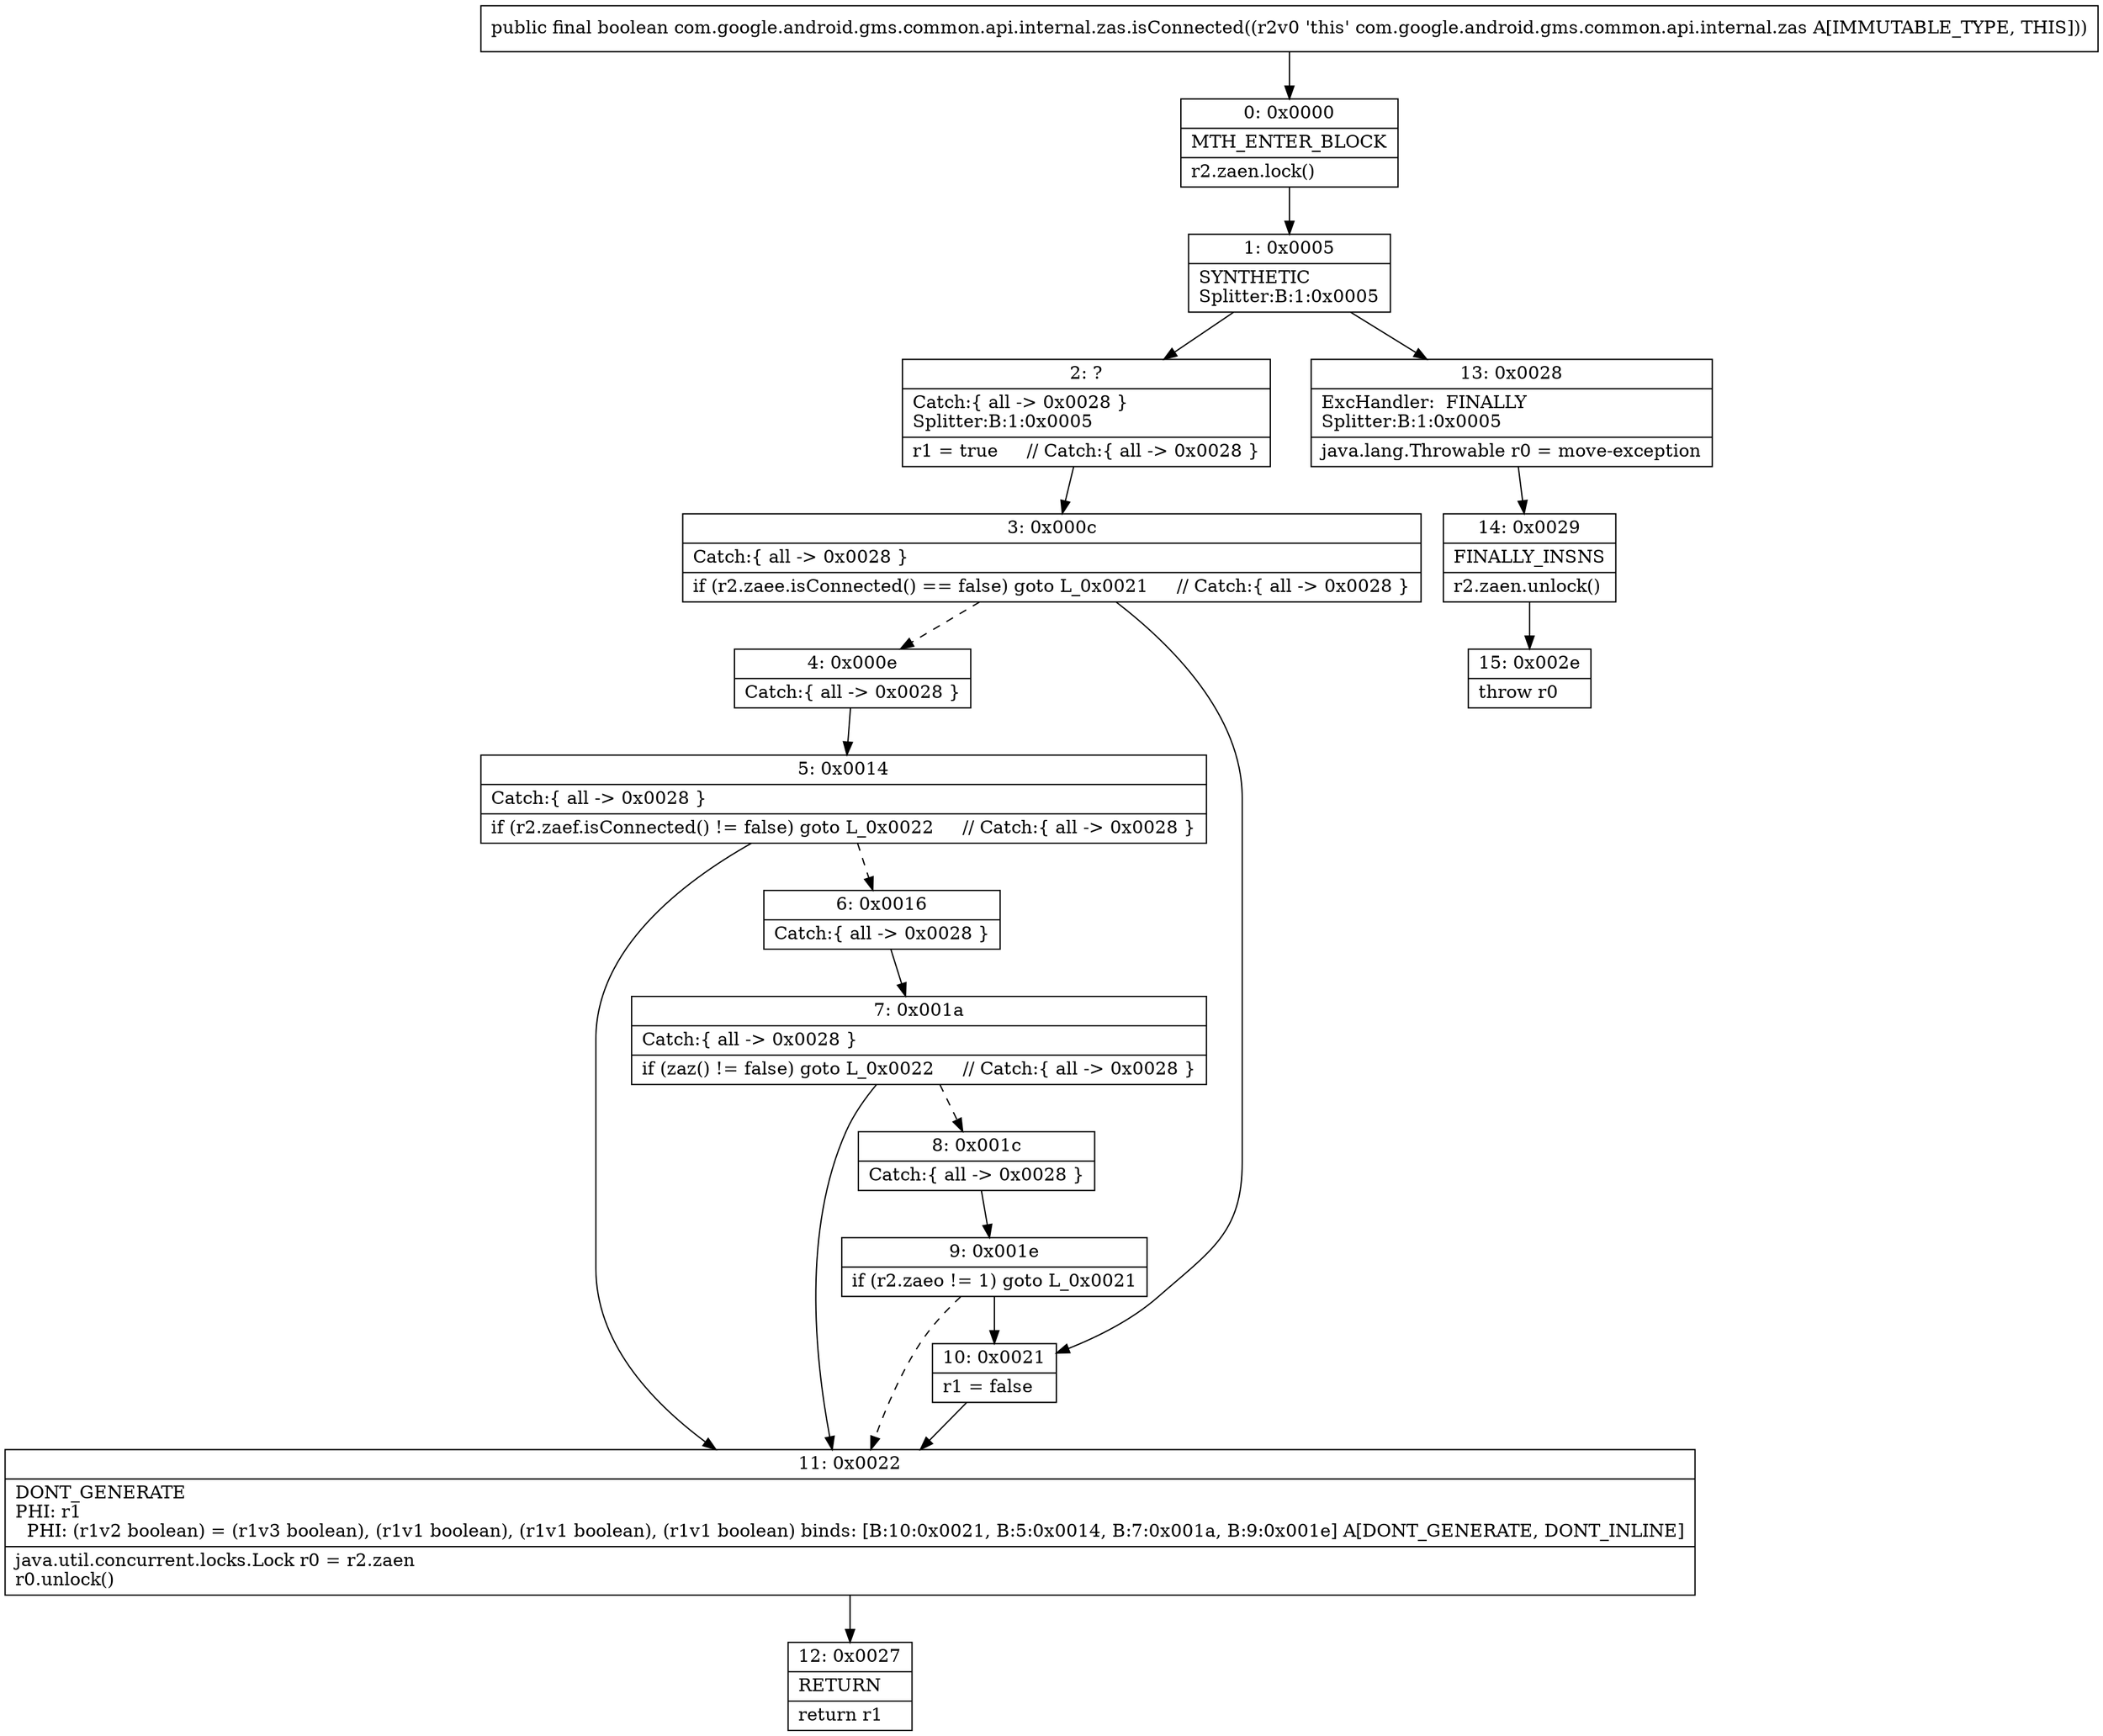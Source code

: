 digraph "CFG forcom.google.android.gms.common.api.internal.zas.isConnected()Z" {
Node_0 [shape=record,label="{0\:\ 0x0000|MTH_ENTER_BLOCK\l|r2.zaen.lock()\l}"];
Node_1 [shape=record,label="{1\:\ 0x0005|SYNTHETIC\lSplitter:B:1:0x0005\l}"];
Node_2 [shape=record,label="{2\:\ ?|Catch:\{ all \-\> 0x0028 \}\lSplitter:B:1:0x0005\l|r1 = true     \/\/ Catch:\{ all \-\> 0x0028 \}\l}"];
Node_3 [shape=record,label="{3\:\ 0x000c|Catch:\{ all \-\> 0x0028 \}\l|if (r2.zaee.isConnected() == false) goto L_0x0021     \/\/ Catch:\{ all \-\> 0x0028 \}\l}"];
Node_4 [shape=record,label="{4\:\ 0x000e|Catch:\{ all \-\> 0x0028 \}\l}"];
Node_5 [shape=record,label="{5\:\ 0x0014|Catch:\{ all \-\> 0x0028 \}\l|if (r2.zaef.isConnected() != false) goto L_0x0022     \/\/ Catch:\{ all \-\> 0x0028 \}\l}"];
Node_6 [shape=record,label="{6\:\ 0x0016|Catch:\{ all \-\> 0x0028 \}\l}"];
Node_7 [shape=record,label="{7\:\ 0x001a|Catch:\{ all \-\> 0x0028 \}\l|if (zaz() != false) goto L_0x0022     \/\/ Catch:\{ all \-\> 0x0028 \}\l}"];
Node_8 [shape=record,label="{8\:\ 0x001c|Catch:\{ all \-\> 0x0028 \}\l}"];
Node_9 [shape=record,label="{9\:\ 0x001e|if (r2.zaeo != 1) goto L_0x0021\l}"];
Node_10 [shape=record,label="{10\:\ 0x0021|r1 = false\l}"];
Node_11 [shape=record,label="{11\:\ 0x0022|DONT_GENERATE\lPHI: r1 \l  PHI: (r1v2 boolean) = (r1v3 boolean), (r1v1 boolean), (r1v1 boolean), (r1v1 boolean) binds: [B:10:0x0021, B:5:0x0014, B:7:0x001a, B:9:0x001e] A[DONT_GENERATE, DONT_INLINE]\l|java.util.concurrent.locks.Lock r0 = r2.zaen\lr0.unlock()\l}"];
Node_12 [shape=record,label="{12\:\ 0x0027|RETURN\l|return r1\l}"];
Node_13 [shape=record,label="{13\:\ 0x0028|ExcHandler:  FINALLY\lSplitter:B:1:0x0005\l|java.lang.Throwable r0 = move\-exception\l}"];
Node_14 [shape=record,label="{14\:\ 0x0029|FINALLY_INSNS\l|r2.zaen.unlock()\l}"];
Node_15 [shape=record,label="{15\:\ 0x002e|throw r0\l}"];
MethodNode[shape=record,label="{public final boolean com.google.android.gms.common.api.internal.zas.isConnected((r2v0 'this' com.google.android.gms.common.api.internal.zas A[IMMUTABLE_TYPE, THIS])) }"];
MethodNode -> Node_0;
Node_0 -> Node_1;
Node_1 -> Node_2;
Node_1 -> Node_13;
Node_2 -> Node_3;
Node_3 -> Node_4[style=dashed];
Node_3 -> Node_10;
Node_4 -> Node_5;
Node_5 -> Node_6[style=dashed];
Node_5 -> Node_11;
Node_6 -> Node_7;
Node_7 -> Node_8[style=dashed];
Node_7 -> Node_11;
Node_8 -> Node_9;
Node_9 -> Node_10;
Node_9 -> Node_11[style=dashed];
Node_10 -> Node_11;
Node_11 -> Node_12;
Node_13 -> Node_14;
Node_14 -> Node_15;
}

